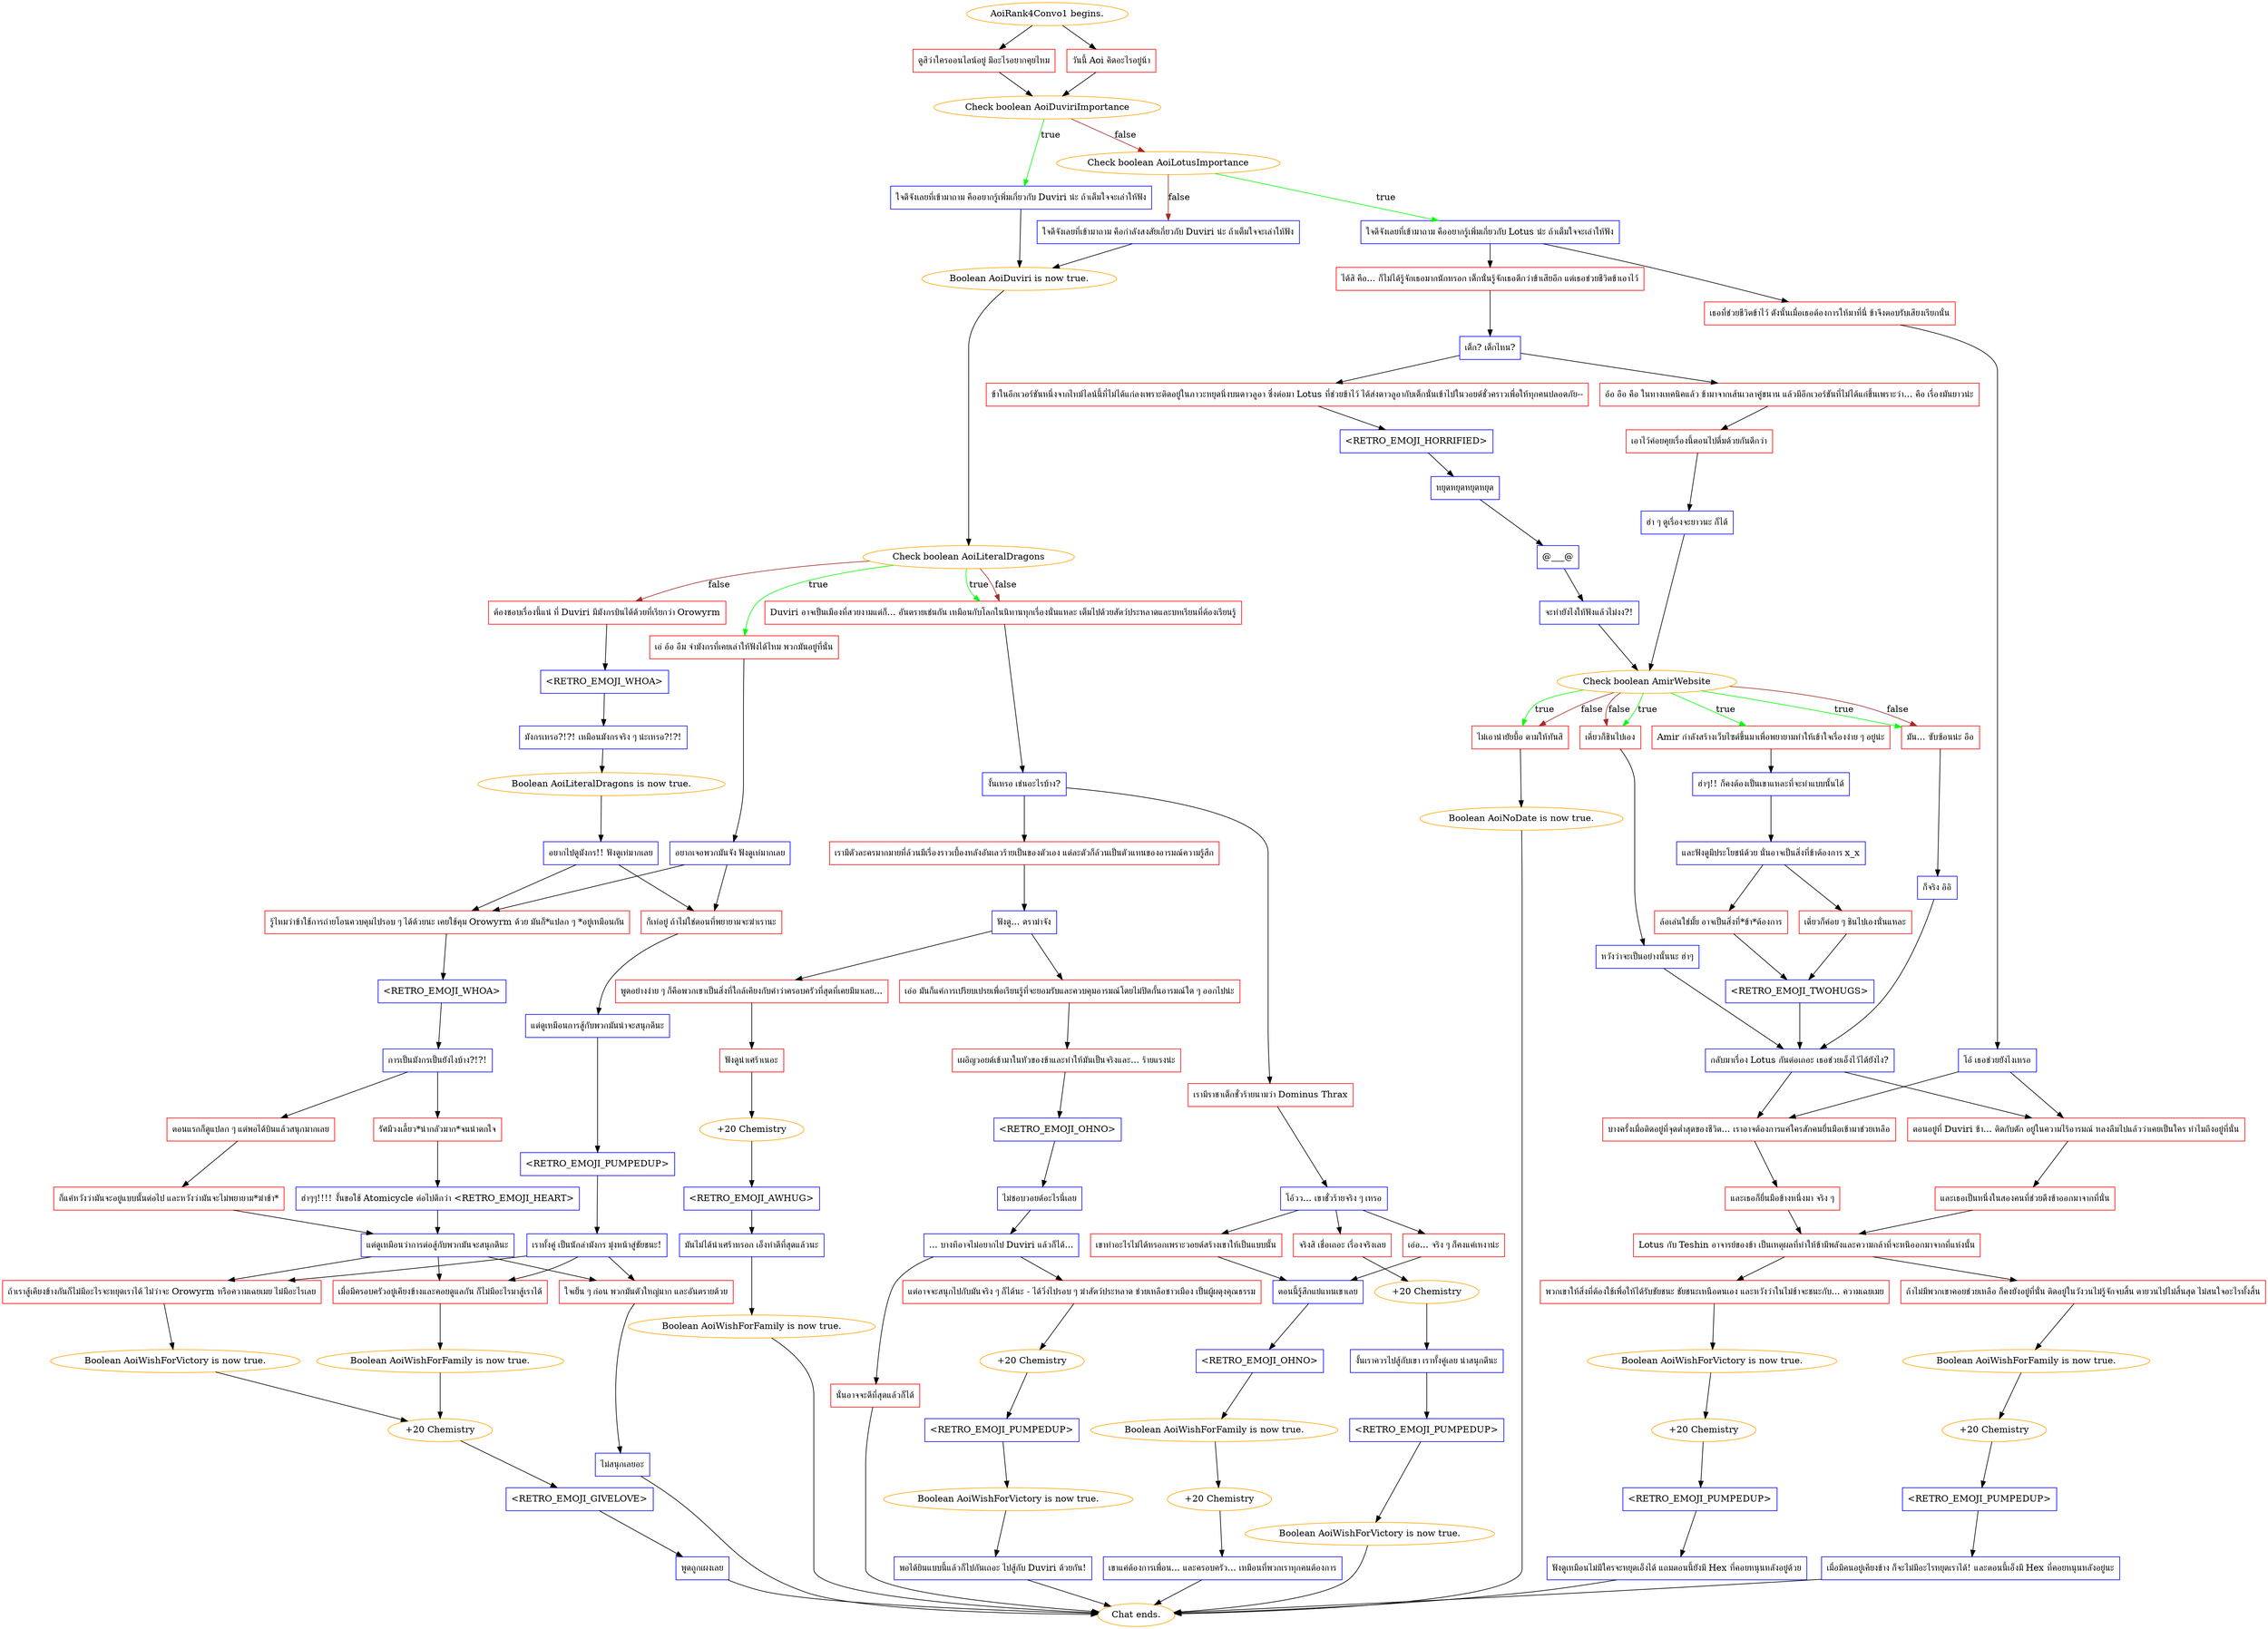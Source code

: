 digraph {
	"AoiRank4Convo1 begins." [color=orange];
		"AoiRank4Convo1 begins." -> j1519338131;
		"AoiRank4Convo1 begins." -> j1285871340;
	j1519338131 [label="ดูสิว่าใครออนไลน์อยู่ มีอะไรอยากคุยไหม",shape=box,color=red];
		j1519338131 -> j3528698849;
	j1285871340 [label="วันนี้ Aoi คิดอะไรอยู่น้า",shape=box,color=red];
		j1285871340 -> j3528698849;
	j3528698849 [label="Check boolean AoiDuviriImportance",color=orange];
		j3528698849 -> j1634069328 [label=true,color=green];
		j3528698849 -> j2521508912 [label=false,color=brown];
	j1634069328 [label="ใจดีจังเลยที่เข้ามาถาม คืออยากรู้เพิ่มเกี่ยวกับ Duviri น่ะ ถ้าเต็มใจจะเล่าให้ฟัง",shape=box,color=blue];
		j1634069328 -> j2184058423;
	j2521508912 [label="Check boolean AoiLotusImportance",color=orange];
		j2521508912 -> j518109146 [label=true,color=green];
		j2521508912 -> j3247451128 [label=false,color=brown];
	j2184058423 [label="Boolean AoiDuviri is now true.",color=orange];
		j2184058423 -> j3764818235;
	j518109146 [label="ใจดีจังเลยที่เข้ามาถาม คืออยากรู้เพิ่มเกี่ยวกับ Lotus น่ะ ถ้าเต็มใจจะเล่าให้ฟัง",shape=box,color=blue];
		j518109146 -> j3291791478;
		j518109146 -> j1079485640;
	j3247451128 [label="ใจดีจังเลยที่เข้ามาถาม คือกำลังสงสัยเกี่ยวกับ Duviri น่ะ ถ้าเต็มใจจะเล่าให้ฟัง",shape=box,color=blue];
		j3247451128 -> j2184058423;
	j3764818235 [label="Check boolean AoiLiteralDragons",color=orange];
		j3764818235 -> j3420796236 [label=true,color=green];
		j3764818235 -> j1435915229 [label=true,color=green];
		j3764818235 -> j2014720563 [label=false,color=brown];
		j3764818235 -> j1435915229 [label=false,color=brown];
	j3291791478 [label="ได้สิ คือ... ก็ไม่ได้รู้จักเธอมากนักหรอก เด็กนั่นรู้จักเธอดีกว่าข้าเสียอีก แต่เธอช่วยชีวิตข้าเอาไว้",shape=box,color=red];
		j3291791478 -> j3948903385;
	j1079485640 [label="เธอที่ช่วยชีวิตข้าไว้ ดังนั้นเมื่อเธอต้องการให้มาที่นี่ ข้าจึงตอบรับเสียงเรียกนั่น",shape=box,color=red];
		j1079485640 -> j2331090675;
	j3420796236 [label="เอ๋ อ้อ อืม จำมังกรที่เคยเล่าให้ฟังได้ไหม พวกมันอยู่ที่นั่น",shape=box,color=red];
		j3420796236 -> j3903285781;
	j1435915229 [label="Duviri อาจเป็นเมืองที่สวยงามแต่ก็... อันตรายเช่นกัน เหมือนกับโลกในนิทานทุกเรื่องนั่นแหละ เต็มไปด้วยสัตว์ประหลาดและบทเรียนที่ต้องเรียนรู้",shape=box,color=red];
		j1435915229 -> j2209456463;
	j2014720563 [label="ต้องชอบเรื่องนี้แน่ ที่ Duviri มีมังกรบินได้ด้วยที่เรียกว่า Orowyrm",shape=box,color=red];
		j2014720563 -> j527230315;
	j3948903385 [label="เด็ก? เด็กไหน?",shape=box,color=blue];
		j3948903385 -> j4274912275;
		j3948903385 -> j3167506084;
	j2331090675 [label="โอ้ เธอช่วยยังไงเหรอ",shape=box,color=blue];
		j2331090675 -> j1002482491;
		j2331090675 -> j278535730;
	j3903285781 [label="อยากเจอพวกมันจัง ฟังดูเท่มากเลย",shape=box,color=blue];
		j3903285781 -> j2433395227;
		j3903285781 -> j182877279;
	j2209456463 [label="งั้นเหรอ เช่นอะไรบ้าง?",shape=box,color=blue];
		j2209456463 -> j2323171285;
		j2209456463 -> j685781791;
	j527230315 [label="<RETRO_EMOJI_WHOA>",shape=box,color=blue];
		j527230315 -> j3996482267;
	j4274912275 [label="ข้าในอีกเวอร์ชันหนึ่งจากไทม์ไลน์นี้ที่ไม่ได้แก่ลงเพราะติดอยู่ในภาวะหยุดนิ่งบนดาวลูอา ซึ่งต่อมา Lotus ที่ช่วยข้าไว้ ได้ส่งดาวลูอากับเด็กนั่นเข้าไปในวอยด์ชั่วคราวเพื่อให้ทุกคนปลอดภัย--",shape=box,color=red];
		j4274912275 -> j603901946;
	j3167506084 [label="อ้อ อือ คือ ในทางเทคนิคแล้ว ข้ามาจากเส้นเวลาคู่ขนาน แล้วมีอีกเวอร์ชันที่ไม่ได้แก่ขึ้นเพราะว่า... คือ เรื่องมันยาวน่ะ",shape=box,color=red];
		j3167506084 -> j1400865074;
	j1002482491 [label="ตอนอยู่ที่ Duviri ข้า... ติดกับดัก อยู่ในความไร้อารมณ์ หลงลืมไปแล้วว่าเคยเป็นใคร ทำไมถึงอยู่ที่นั่น",shape=box,color=red];
		j1002482491 -> j1753891523;
	j278535730 [label="บางครั้งเมื่อติดอยู่ที่จุดต่ำสุดของชีวิต... เราอาจต้องการแค่ใครสักคนยื่นมือเข้ามาช่วยเหลือ",shape=box,color=red];
		j278535730 -> j370347522;
	j2433395227 [label="รู้ไหมว่าข้าใช้การถ่ายโอนควบคุมไปรอบ ๆ ได้ด้วยนะ เคยใช้คุม Orowyrm ด้วย มันก็*แปลก ๆ *อยู่เหมือนกัน",shape=box,color=red];
		j2433395227 -> j846738798;
	j182877279 [label="ก็เท่อยู่ ถ้าไม่ใช่ตอนที่พยายามจะฆ่าเรานะ",shape=box,color=red];
		j182877279 -> j365743901;
	j2323171285 [label="เรามีราชาเด็กชั่วร้ายนามว่า Dominus Thrax",shape=box,color=red];
		j2323171285 -> j2926424710;
	j685781791 [label="เรามีตัวละครมากมายที่ล้วนมีเรื่องราวเบื้องหลังอันเลวร้ายเป็นของตัวเอง แต่ละตัวก็ล้วนเป็นตัวแทนของอารมณ์ความรู้สึก",shape=box,color=red];
		j685781791 -> j2094850743;
	j3996482267 [label="มังกรเหรอ?!?! เหมือนมังกรจริง ๆ น่ะเหรอ?!?!",shape=box,color=blue];
		j3996482267 -> j3498592475;
	j603901946 [label="<RETRO_EMOJI_HORRIFIED>",shape=box,color=blue];
		j603901946 -> j3888459383;
	j1400865074 [label="เอาไว้ค่อยคุยเรื่องนี้ตอนไปดื่มด้วยกันดีกว่า",shape=box,color=red];
		j1400865074 -> j1667398565;
	j1753891523 [label="และเธอเป็นหนึ่งในสองคนที่ช่วยดึงข้าออกมาจากที่นั่น",shape=box,color=red];
		j1753891523 -> j1945656807;
	j370347522 [label="และเธอก็ยื่นมือข้างหนึ่งมา จริง ๆ",shape=box,color=red];
		j370347522 -> j1945656807;
	j846738798 [label="<RETRO_EMOJI_WHOA>",shape=box,color=blue];
		j846738798 -> j3606023615;
	j365743901 [label="แต่ดูเหมือนการสู้กับพวกมันน่าจะสนุกดีนะ",shape=box,color=blue];
		j365743901 -> j4194515473;
	j2926424710 [label="โอ้วว... เขาชั่วร้ายจริง ๆ เหรอ",shape=box,color=blue];
		j2926424710 -> j874799149;
		j2926424710 -> j3533565104;
		j2926424710 -> j2406502547;
	j2094850743 [label="ฟังดู... ดราม่าจัง",shape=box,color=blue];
		j2094850743 -> j480227143;
		j2094850743 -> j1460969902;
	j3498592475 [label="Boolean AoiLiteralDragons is now true.",color=orange];
		j3498592475 -> j2432053430;
	j3888459383 [label="หยุดหยุดหยุดหยุด",shape=box,color=blue];
		j3888459383 -> j2844820174;
	j1667398565 [label="ฮ่า ๆ ดูเรื่องจะยาวนะ ก็ได้",shape=box,color=blue];
		j1667398565 -> j3994963634;
	j1945656807 [label="Lotus กับ Teshin อาจารย์ของข้า เป็นเหตุผลที่ทำให้ข้ามีพลังและความกล้าที่จะหนีออกมาจากที่แห่งนั้น",shape=box,color=red];
		j1945656807 -> j3462474866;
		j1945656807 -> j1011390637;
	j3606023615 [label="การเป็นมังกรเป็นยังไงบ้าง?!?!",shape=box,color=blue];
		j3606023615 -> j1749179215;
		j3606023615 -> j858891427;
	j4194515473 [label="<RETRO_EMOJI_PUMPEDUP>",shape=box,color=blue];
		j4194515473 -> j1809318755;
	j874799149 [label="จริงสิ เชื่อเถอะ เรื่องจริงเลย",shape=box,color=red];
		j874799149 -> j827127221;
	j3533565104 [label="เอ่อ... จริง ๆ ก็คงแค่เหงาน่ะ",shape=box,color=red];
		j3533565104 -> j4143345639;
	j2406502547 [label="เขาทำอะไรไม่ได้หรอกเพราะวอยด์สร้างเขาให้เป็นแบบนั้น",shape=box,color=red];
		j2406502547 -> j4143345639;
	j480227143 [label="พูดอย่างง่าย ๆ ก็คือพวกเขาเป็นสิ่งที่ใกล้เคียงกับคำว่าครอบครัวที่สุดที่เคยมีมาเลย...",shape=box,color=red];
		j480227143 -> j1090373078;
	j1460969902 [label="เอ่อ มันก็แค่การเปรียบเปรยเพื่อเรียนรู้ที่จะยอมรับและควบคุมอารมณ์โดยไม่ปิดกั้นอารมณ์ใด ๆ ออกไปน่ะ",shape=box,color=red];
		j1460969902 -> j351666837;
	j2432053430 [label="อยากไปดูมังกร!! ฟังดูเท่มากเลย",shape=box,color=blue];
		j2432053430 -> j2433395227;
		j2432053430 -> j182877279;
	j2844820174 [label="@___@",shape=box,color=blue];
		j2844820174 -> j2898159366;
	j3994963634 [label="Check boolean AmirWebsite",color=orange];
		j3994963634 -> j1601503633 [label=true,color=green];
		j3994963634 -> j2999351194 [label=true,color=green];
		j3994963634 -> j3974310758 [label=true,color=green];
		j3994963634 -> j1433201093 [label=true,color=green];
		j3994963634 -> j2999351194 [label=false,color=brown];
		j3994963634 -> j3974310758 [label=false,color=brown];
		j3994963634 -> j1433201093 [label=false,color=brown];
	j3462474866 [label="ถ้าไม่มีพวกเขาคอยช่วยเหลือ ก็คงยังอยู่ที่นั่น ติดอยู่ในวังวนไม่รู้จักจบสิ้น ตายวนไปไม่สิ้นสุด ไม่สนใจอะไรทั้งสิ้น",shape=box,color=red];
		j3462474866 -> j2220941063;
	j1011390637 [label="พวกเขาให้สิ่งที่ต้องใช้เพื่อให้ได้รับชัยชนะ ชัยชนะเหนือตนเอง และหวังว่าในไม่ช้าจะชนะกับ... ความเฉยเมย",shape=box,color=red];
		j1011390637 -> j2229519969;
	j1749179215 [label="รัศมีวงเลี้ยว*น่ากลัวมาก*จนน่าตกใจ",shape=box,color=red];
		j1749179215 -> j3050201934;
	j858891427 [label="ตอนแรกก็ดูแปลก ๆ แต่พอได้บินแล้วสนุกมากเลย",shape=box,color=red];
		j858891427 -> j3979635756;
	j1809318755 [label="เราทั้งคู่ เป็นนักล่ามังกร มุ่งหน้าสู่ชัยชนะ!",shape=box,color=blue];
		j1809318755 -> j3989475458;
		j1809318755 -> j3472963701;
		j1809318755 -> j3180408150;
	j827127221 [label="+20 Chemistry",color=orange];
		j827127221 -> j3116799442;
	j4143345639 [label="ตอนนี้รู้สึกแย่แทนเขาเลย",shape=box,color=blue];
		j4143345639 -> j2469065992;
	j1090373078 [label="ฟังดูน่าเศร้าเนอะ",shape=box,color=red];
		j1090373078 -> j3284784832;
	j351666837 [label="เผอิญวอยด์เข้ามาในหัวของข้าและทำให้มันเป็นจริงและ... ร้ายแรงน่ะ",shape=box,color=red];
		j351666837 -> j3061337967;
	j2898159366 [label="จะทำยังไงให้ฟังแล้วไม่งง?!",shape=box,color=blue];
		j2898159366 -> j3994963634;
	j1601503633 [label="Amir กำลังสร้างเว็บไซต์ขึ้นมาเพื่อพยายามทำให้เข้าใจเรื่องง่าย ๆ อยู่น่ะ",shape=box,color=red];
		j1601503633 -> j3572190129;
	j2999351194 [label="มัน... ซับซ้อนน่ะ อือ",shape=box,color=red];
		j2999351194 -> j1980709036;
	j3974310758 [label="เดี๋ยวก็ชินไปเอง",shape=box,color=red];
		j3974310758 -> j2321884612;
	j1433201093 [label="ไม่เอาน่ายัยบื้อ ตามให้ทันสิ",shape=box,color=red];
		j1433201093 -> j4121660697;
	j2220941063 [label="Boolean AoiWishForFamily is now true.",color=orange];
		j2220941063 -> j1169297696;
	j2229519969 [label="Boolean AoiWishForVictory is now true.",color=orange];
		j2229519969 -> j178612500;
	j3050201934 [label="ฮ่าๆๆ!!!! งั้นขอใช้ Atomicycle ต่อไปดีกว่า <RETRO_EMOJI_HEART>",shape=box,color=blue];
		j3050201934 -> j1277814883;
	j3979635756 [label="ก็แค่หวังว่ามันจะอยู่แบบนั้นต่อไป และหวังว่ามันจะไม่พยายาม*ฆ่าข้า*",shape=box,color=red];
		j3979635756 -> j1277814883;
	j3989475458 [label="ถ้าเราสู้เคียงข้างกันก็ไม่มีอะไรจะหยุดเราได้ ไม่ว่าจะ Orowyrm หรือความเฉยเมย ไม่มีอะไรเลย",shape=box,color=red];
		j3989475458 -> j2251596294;
	j3472963701 [label="เมื่อมีครอบครัวอยู่เคียงข้างและคอยดูแลกัน ก็ไม่มีอะไรมาสู้เราได้",shape=box,color=red];
		j3472963701 -> j2569547538;
	j3180408150 [label="ใจเย็น ๆ ก่อน พวกมันตัวใหญ่มาก และอันตรายด้วย",shape=box,color=red];
		j3180408150 -> j2939124450;
	j3116799442 [label="งั้นเราควรไปสู้กับเขา เราทั้งคู่เลย น่าสนุกดีนะ",shape=box,color=blue];
		j3116799442 -> j3885088730;
	j2469065992 [label="<RETRO_EMOJI_OHNO>",shape=box,color=blue];
		j2469065992 -> j4211870337;
	j3284784832 [label="+20 Chemistry",color=orange];
		j3284784832 -> j1721529499;
	j3061337967 [label="<RETRO_EMOJI_OHNO>",shape=box,color=blue];
		j3061337967 -> j2844750129;
	j3572190129 [label="ฮ่าๆ!! ก็คงต้องเป็นเขาแหละที่จะทำแบบนั้นได้",shape=box,color=blue];
		j3572190129 -> j326542745;
	j1980709036 [label="ก็จริง อิอิ",shape=box,color=blue];
		j1980709036 -> j3478413543;
	j2321884612 [label="หวังว่าจะเป็นอย่างนั้นนะ ฮ่าๆ",shape=box,color=blue];
		j2321884612 -> j3478413543;
	j4121660697 [label="Boolean AoiNoDate is now true.",color=orange];
		j4121660697 -> "Chat ends.";
	j1169297696 [label="+20 Chemistry",color=orange];
		j1169297696 -> j4265856069;
	j178612500 [label="+20 Chemistry",color=orange];
		j178612500 -> j2185881811;
	j1277814883 [label="แต่ดูเหมือนว่าการต่อสู้กับพวกมันจะสนุกดีนะ",shape=box,color=blue];
		j1277814883 -> j3989475458;
		j1277814883 -> j3472963701;
		j1277814883 -> j3180408150;
	j2251596294 [label="Boolean AoiWishForVictory is now true.",color=orange];
		j2251596294 -> j1826629965;
	j2569547538 [label="Boolean AoiWishForFamily is now true.",color=orange];
		j2569547538 -> j1826629965;
	j2939124450 [label="ไม่สนุกเลยอะ",shape=box,color=blue];
		j2939124450 -> "Chat ends.";
	j3885088730 [label="<RETRO_EMOJI_PUMPEDUP>",shape=box,color=blue];
		j3885088730 -> j2076915340;
	j4211870337 [label="Boolean AoiWishForFamily is now true.",color=orange];
		j4211870337 -> j3748066676;
	j1721529499 [label="<RETRO_EMOJI_AWHUG>",shape=box,color=blue];
		j1721529499 -> j3406223451;
	j2844750129 [label="ไม่ชอบวอยด์อะไรนี่เลย",shape=box,color=blue];
		j2844750129 -> j3514944328;
	j326542745 [label="และฟังดูมีประโยชน์ด้วย นั่นอาจเป็นสิ่งที่ข้าต้องการ x_x",shape=box,color=blue];
		j326542745 -> j323779874;
		j326542745 -> j3754802044;
	j3478413543 [label="กลับมาเรื่อง Lotus กันต่อเถอะ เธอช่วยเอ็งไว้ได้ยังไง?",shape=box,color=blue];
		j3478413543 -> j1002482491;
		j3478413543 -> j278535730;
	"Chat ends." [color=orange];
	j4265856069 [label="<RETRO_EMOJI_PUMPEDUP>",shape=box,color=blue];
		j4265856069 -> j2641632095;
	j2185881811 [label="<RETRO_EMOJI_PUMPEDUP>",shape=box,color=blue];
		j2185881811 -> j1513763989;
	j1826629965 [label="+20 Chemistry",color=orange];
		j1826629965 -> j851268584;
	j2076915340 [label="Boolean AoiWishForVictory is now true.",color=orange];
		j2076915340 -> "Chat ends.";
	j3748066676 [label="+20 Chemistry",color=orange];
		j3748066676 -> j867633974;
	j3406223451 [label="มันไม่ได้น่าเศร้าหรอก เอ็งทำดีที่สุดแล้วนะ",shape=box,color=blue];
		j3406223451 -> j536226404;
	j3514944328 [label="... บางทีอาจไม่อยากไป Duviri แล้วก็ได้...",shape=box,color=blue];
		j3514944328 -> j91806369;
		j3514944328 -> j2188770610;
	j323779874 [label="ล้อเล่นใช่มั้ย อาจเป็นสิ่งที่*ข้า*ต้องการ",shape=box,color=red];
		j323779874 -> j1130876955;
	j3754802044 [label="เดี๋ยวก็ค่อย ๆ ชินไปเองนั่นแหละ",shape=box,color=red];
		j3754802044 -> j1130876955;
	j2641632095 [label="เมื่อมีคนอยู่เคียงข้าง ก็จะไม่มีอะไรหยุดเราได้! และตอนนี้เอ็งมี Hex ที่คอยหนุนหลังอยู่นะ",shape=box,color=blue];
		j2641632095 -> "Chat ends.";
	j1513763989 [label="ฟังดูเหมือนไม่มีใครจะหยุดเอ็งได้ แถมตอนนี้ยังมี Hex ที่คอยหนุนหลังอยู่ด้วย",shape=box,color=blue];
		j1513763989 -> "Chat ends.";
	j851268584 [label="<RETRO_EMOJI_GIVELOVE>",shape=box,color=blue];
		j851268584 -> j3645130186;
	j867633974 [label="เขาแค่ต้องการเพื่อน... และครอบครัว... เหมือนที่พวกเราทุกคนต้องการ",shape=box,color=blue];
		j867633974 -> "Chat ends.";
	j536226404 [label="Boolean AoiWishForFamily is now true.",color=orange];
		j536226404 -> "Chat ends.";
	j91806369 [label="นั่นอาจจะดีที่สุดแล้วก็ได้",shape=box,color=red];
		j91806369 -> "Chat ends.";
	j2188770610 [label="แต่อาจจะสนุกไปกับมันจริง ๆ ก็ได้นะ - ได้วิ่งไปรอบ ๆ ฆ่าสัตว์ประหลาด ช่วยเหลือชาวเมือง เป็นผู้ผดุงคุณธรรม",shape=box,color=red];
		j2188770610 -> j1825719661;
	j1130876955 [label="<RETRO_EMOJI_TWOHUGS>",shape=box,color=blue];
		j1130876955 -> j3478413543;
	j3645130186 [label="พูดถูกเผงเลย",shape=box,color=blue];
		j3645130186 -> "Chat ends.";
	j1825719661 [label="+20 Chemistry",color=orange];
		j1825719661 -> j1454637307;
	j1454637307 [label="<RETRO_EMOJI_PUMPEDUP>",shape=box,color=blue];
		j1454637307 -> j3211968580;
	j3211968580 [label="Boolean AoiWishForVictory is now true.",color=orange];
		j3211968580 -> j1150720673;
	j1150720673 [label="พอได้ยินแบบนี้แล้วก็ไปกันเถอะ ไปสู้กับ Duviri ด้วยกัน!",shape=box,color=blue];
		j1150720673 -> "Chat ends.";
}